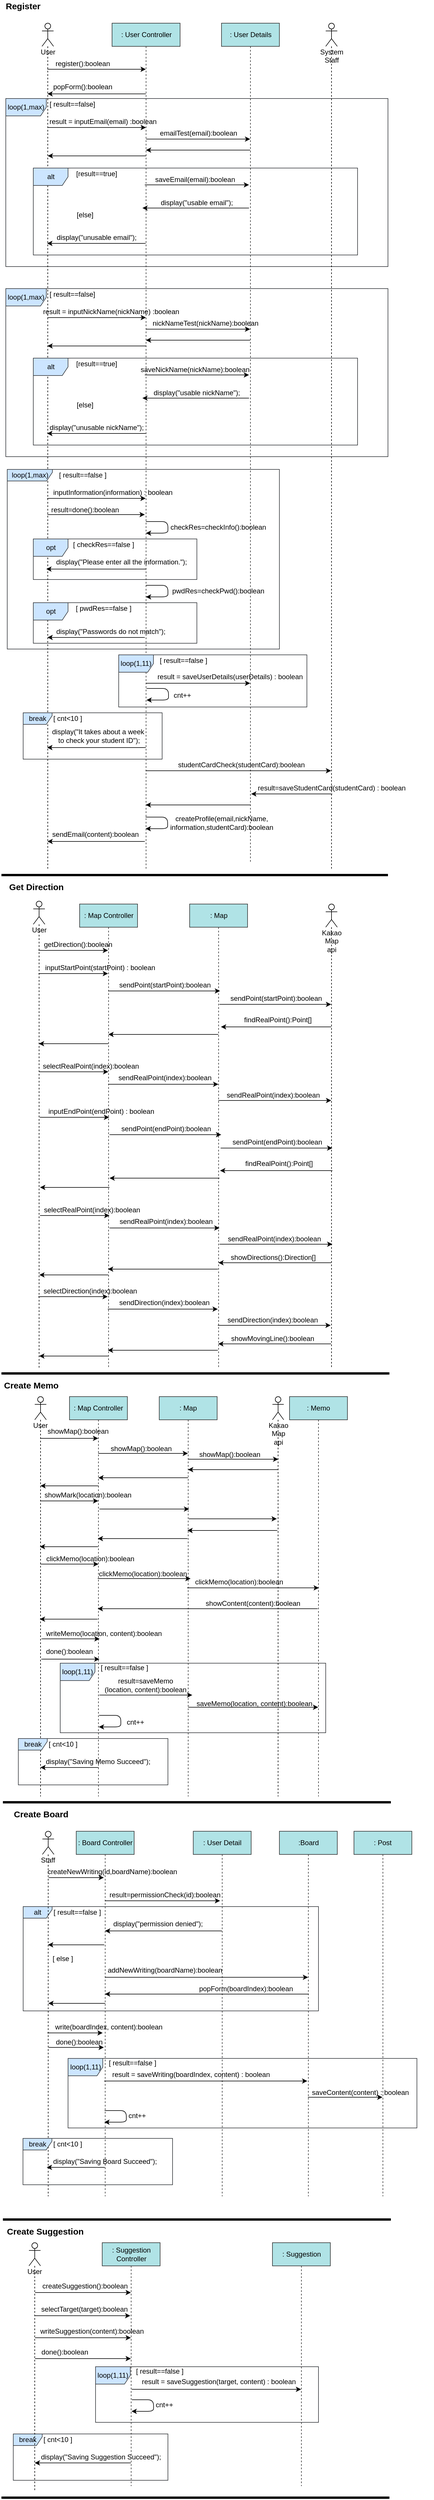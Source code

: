 <mxfile version="14.6.9" type="github">
  <diagram id="dvubAqMYufWWw5VFHjV8" name="Page-1">
    <mxGraphModel dx="943" dy="504" grid="1" gridSize="10" guides="1" tooltips="1" connect="1" arrows="1" fold="1" page="1" pageScale="1" pageWidth="827" pageHeight="1169" math="0" shadow="0">
      <root>
        <mxCell id="0" />
        <mxCell id="1" parent="0" />
        <mxCell id="kyqJznOaowZLnYkwnpIx-283" value="break" style="shape=umlFrame;whiteSpace=wrap;html=1;strokeColor=#36393d;fillColor=#cce5ff;width=50;height=20;" vertex="1" parent="1">
          <mxGeometry x="22.92" y="4210" width="267.08" height="80" as="geometry" />
        </mxCell>
        <mxCell id="kyqJznOaowZLnYkwnpIx-273" value="loop(1,11)" style="shape=umlFrame;whiteSpace=wrap;html=1;strokeColor=#36393d;fillColor=#cce5ff;" vertex="1" parent="1">
          <mxGeometry x="165" y="4094" width="385" height="96" as="geometry" />
        </mxCell>
        <mxCell id="kyqJznOaowZLnYkwnpIx-254" value="loop(1,11)" style="shape=umlFrame;whiteSpace=wrap;html=1;strokeColor=#36393d;fillColor=#cce5ff;" vertex="1" parent="1">
          <mxGeometry x="117.5" y="3562" width="602.5" height="120" as="geometry" />
        </mxCell>
        <mxCell id="kyqJznOaowZLnYkwnpIx-229" value="alt" style="shape=umlFrame;whiteSpace=wrap;html=1;strokeColor=#36393d;fillColor=#cce5ff;width=50;height=20;" vertex="1" parent="1">
          <mxGeometry x="40" y="3300" width="510" height="180" as="geometry" />
        </mxCell>
        <mxCell id="kyqJznOaowZLnYkwnpIx-215" value="loop(1,11)" style="shape=umlFrame;whiteSpace=wrap;html=1;strokeColor=#36393d;fillColor=#cce5ff;" vertex="1" parent="1">
          <mxGeometry x="104" y="2880" width="458.5" height="120" as="geometry" />
        </mxCell>
        <mxCell id="kyqJznOaowZLnYkwnpIx-47" value="loop(1,max)" style="shape=umlFrame;whiteSpace=wrap;html=1;width=70;height=30;fillColor=#cce5ff;strokeColor=#36393d;" vertex="1" parent="1">
          <mxGeometry x="10" y="508" width="660" height="290" as="geometry" />
        </mxCell>
        <mxCell id="kyqJznOaowZLnYkwnpIx-26" value="loop(1,max)" style="shape=umlFrame;whiteSpace=wrap;html=1;width=70;height=30;fillColor=#cce5ff;strokeColor=#36393d;" vertex="1" parent="1">
          <mxGeometry x="10" y="180" width="660" height="290" as="geometry" />
        </mxCell>
        <mxCell id="UCZMOvO9I7WX_uTfksIz-1" value=": User Controller" style="shape=umlLifeline;perimeter=lifelinePerimeter;whiteSpace=wrap;html=1;container=1;collapsible=0;recursiveResize=0;outlineConnect=0;fillColor=#b0e3e6;strokeColor=#333333;" parent="1" vertex="1">
          <mxGeometry x="193.5" y="50" width="117.5" height="1460" as="geometry" />
        </mxCell>
        <mxCell id="UCZMOvO9I7WX_uTfksIz-2" value="User" style="shape=umlLifeline;participant=umlActor;perimeter=lifelinePerimeter;whiteSpace=wrap;html=1;container=1;collapsible=0;recursiveResize=0;verticalAlign=top;spacingTop=36;outlineConnect=0;" parent="1" vertex="1">
          <mxGeometry x="72.5" y="50" width="20" height="1460" as="geometry" />
        </mxCell>
        <mxCell id="C0eVFo4T5egDbvLVe-NJ-1" value="" style="endArrow=classic;html=1;" parent="1" edge="1" target="UCZMOvO9I7WX_uTfksIz-1">
          <mxGeometry width="50" height="50" relative="1" as="geometry">
            <mxPoint x="82" y="129.5" as="sourcePoint" />
            <mxPoint x="212" y="129.5" as="targetPoint" />
          </mxGeometry>
        </mxCell>
        <mxCell id="ced3yoo2r2mryT5xVWER-3" value="" style="endArrow=none;html=1;strokeWidth=4;startArrow=none;" parent="1" edge="1">
          <mxGeometry width="50" height="50" relative="1" as="geometry">
            <mxPoint x="300" y="1520" as="sourcePoint" />
            <mxPoint x="670" y="1520" as="targetPoint" />
          </mxGeometry>
        </mxCell>
        <mxCell id="ced3yoo2r2mryT5xVWER-4" value="&lt;b&gt;&lt;font style=&quot;font-size: 15px&quot;&gt;Register&lt;/font&gt;&lt;/b&gt;" style="text;html=1;strokeColor=none;fillColor=none;align=center;verticalAlign=middle;whiteSpace=wrap;rounded=0;" parent="1" vertex="1">
          <mxGeometry x="20" y="10" width="40" height="20" as="geometry" />
        </mxCell>
        <mxCell id="ced3yoo2r2mryT5xVWER-5" value="" style="endArrow=none;html=1;strokeWidth=4;" parent="1" edge="1">
          <mxGeometry width="50" height="50" relative="1" as="geometry">
            <mxPoint x="2.5" y="2380" as="sourcePoint" />
            <mxPoint x="672.5" y="2380" as="targetPoint" />
          </mxGeometry>
        </mxCell>
        <mxCell id="ced3yoo2r2mryT5xVWER-6" value="&lt;b&gt;&lt;font style=&quot;font-size: 15px&quot;&gt;Get Direction&lt;/font&gt;&lt;/b&gt;" style="text;html=1;strokeColor=none;fillColor=none;align=center;verticalAlign=middle;whiteSpace=wrap;rounded=0;" parent="1" vertex="1">
          <mxGeometry x="7.5" y="1530" width="110" height="20" as="geometry" />
        </mxCell>
        <mxCell id="ced3yoo2r2mryT5xVWER-7" value="" style="endArrow=none;html=1;strokeWidth=4;" parent="1" edge="1">
          <mxGeometry width="50" height="50" relative="1" as="geometry">
            <mxPoint x="5" y="3120" as="sourcePoint" />
            <mxPoint x="675" y="3120" as="targetPoint" />
          </mxGeometry>
        </mxCell>
        <mxCell id="ced3yoo2r2mryT5xVWER-8" value="&lt;b&gt;&lt;font style=&quot;font-size: 15px&quot;&gt;Create Memo&lt;/font&gt;&lt;/b&gt;" style="text;html=1;strokeColor=none;fillColor=none;align=left;verticalAlign=middle;whiteSpace=wrap;rounded=0;" parent="1" vertex="1">
          <mxGeometry x="5" y="2390" width="110" height="20" as="geometry" />
        </mxCell>
        <mxCell id="ced3yoo2r2mryT5xVWER-9" value="" style="endArrow=none;html=1;strokeWidth=4;" parent="1" edge="1">
          <mxGeometry width="50" height="50" relative="1" as="geometry">
            <mxPoint x="5" y="3840" as="sourcePoint" />
            <mxPoint x="675" y="3840" as="targetPoint" />
          </mxGeometry>
        </mxCell>
        <mxCell id="ced3yoo2r2mryT5xVWER-10" style="edgeStyle=orthogonalEdgeStyle;rounded=0;orthogonalLoop=1;jettySize=auto;html=1;exitX=0.5;exitY=1;exitDx=0;exitDy=0;strokeWidth=4;" parent="1" source="ced3yoo2r2mryT5xVWER-8" target="ced3yoo2r2mryT5xVWER-8" edge="1">
          <mxGeometry relative="1" as="geometry" />
        </mxCell>
        <mxCell id="ced3yoo2r2mryT5xVWER-11" value="&lt;span style=&quot;font-size: 15px&quot;&gt;&lt;b&gt;Create Board&lt;/b&gt;&lt;/span&gt;" style="text;html=1;strokeColor=none;fillColor=none;align=left;verticalAlign=middle;whiteSpace=wrap;rounded=0;" parent="1" vertex="1">
          <mxGeometry x="21.67" y="3130" width="110" height="20" as="geometry" />
        </mxCell>
        <mxCell id="ced3yoo2r2mryT5xVWER-12" value="&lt;span style=&quot;font-size: 15px&quot;&gt;&lt;b&gt;Create Suggestion&lt;/b&gt;&lt;/span&gt;" style="text;html=1;strokeColor=none;fillColor=none;align=left;verticalAlign=middle;whiteSpace=wrap;rounded=0;" parent="1" vertex="1">
          <mxGeometry x="10" y="3850" width="135" height="20" as="geometry" />
        </mxCell>
        <mxCell id="ced3yoo2r2mryT5xVWER-13" value="" style="endArrow=none;html=1;strokeWidth=4;" parent="1" edge="1">
          <mxGeometry width="50" height="50" relative="1" as="geometry">
            <mxPoint x="2.5" y="4320" as="sourcePoint" />
            <mxPoint x="672.5" y="4320" as="targetPoint" />
          </mxGeometry>
        </mxCell>
        <mxCell id="R5h7LsnZrycsHY_8FVYa-3" value=": User Details" style="shape=umlLifeline;perimeter=lifelinePerimeter;whiteSpace=wrap;html=1;container=1;collapsible=0;recursiveResize=0;outlineConnect=0;fillColor=#b0e3e6;strokeColor=#333333;" parent="1" vertex="1">
          <mxGeometry x="382.5" y="50" width="100" height="1450" as="geometry" />
        </mxCell>
        <mxCell id="R5h7LsnZrycsHY_8FVYa-4" value="User" style="shape=umlLifeline;participant=umlActor;perimeter=lifelinePerimeter;whiteSpace=wrap;html=1;container=1;collapsible=0;recursiveResize=0;verticalAlign=top;spacingTop=36;outlineConnect=0;" parent="1" vertex="1">
          <mxGeometry x="57.5" y="1565" width="20" height="805" as="geometry" />
        </mxCell>
        <mxCell id="R5h7LsnZrycsHY_8FVYa-5" value="User" style="shape=umlLifeline;participant=umlActor;perimeter=lifelinePerimeter;whiteSpace=wrap;html=1;container=1;collapsible=0;recursiveResize=0;verticalAlign=top;spacingTop=36;outlineConnect=0;" parent="1" vertex="1">
          <mxGeometry x="60" y="2420" width="20" height="690" as="geometry" />
        </mxCell>
        <mxCell id="R5h7LsnZrycsHY_8FVYa-6" value="Staff" style="shape=umlLifeline;participant=umlActor;perimeter=lifelinePerimeter;whiteSpace=wrap;html=1;container=1;collapsible=0;recursiveResize=0;verticalAlign=top;spacingTop=36;outlineConnect=0;" parent="1" vertex="1">
          <mxGeometry x="73.25" y="3170" width="20" height="630" as="geometry" />
        </mxCell>
        <mxCell id="R5h7LsnZrycsHY_8FVYa-7" value="User" style="shape=umlLifeline;participant=umlActor;perimeter=lifelinePerimeter;whiteSpace=wrap;html=1;container=1;collapsible=0;recursiveResize=0;verticalAlign=top;spacingTop=36;outlineConnect=0;" parent="1" vertex="1">
          <mxGeometry x="50" y="3880" width="20" height="430" as="geometry" />
        </mxCell>
        <mxCell id="R5h7LsnZrycsHY_8FVYa-9" value=": Map Controller" style="shape=umlLifeline;perimeter=lifelinePerimeter;whiteSpace=wrap;html=1;container=1;collapsible=0;recursiveResize=0;outlineConnect=0;fillColor=#b0e3e6;strokeColor=#333333;" parent="1" vertex="1">
          <mxGeometry x="137.5" y="1570" width="100" height="800" as="geometry" />
        </mxCell>
        <mxCell id="R5h7LsnZrycsHY_8FVYa-10" value=": Map" style="shape=umlLifeline;perimeter=lifelinePerimeter;whiteSpace=wrap;html=1;container=1;collapsible=0;recursiveResize=0;outlineConnect=0;fillColor=#b0e3e6;strokeColor=#333333;" parent="1" vertex="1">
          <mxGeometry x="327.5" y="1570" width="100" height="800" as="geometry" />
        </mxCell>
        <mxCell id="R5h7LsnZrycsHY_8FVYa-14" value=": Map Controller" style="shape=umlLifeline;perimeter=lifelinePerimeter;whiteSpace=wrap;html=1;container=1;collapsible=0;recursiveResize=0;outlineConnect=0;fillColor=#b0e3e6;strokeColor=#333333;" parent="1" vertex="1">
          <mxGeometry x="120" y="2420" width="100" height="690" as="geometry" />
        </mxCell>
        <mxCell id="R5h7LsnZrycsHY_8FVYa-15" value=": Map" style="shape=umlLifeline;perimeter=lifelinePerimeter;whiteSpace=wrap;html=1;container=1;collapsible=0;recursiveResize=0;outlineConnect=0;fillColor=#b0e3e6;strokeColor=#333333;" parent="1" vertex="1">
          <mxGeometry x="275" y="2420" width="100" height="690" as="geometry" />
        </mxCell>
        <mxCell id="R5h7LsnZrycsHY_8FVYa-16" value=": Memo" style="shape=umlLifeline;perimeter=lifelinePerimeter;whiteSpace=wrap;html=1;container=1;collapsible=0;recursiveResize=0;outlineConnect=0;fillColor=#b0e3e6;strokeColor=#333333;" parent="1" vertex="1">
          <mxGeometry x="500" y="2420" width="100" height="690" as="geometry" />
        </mxCell>
        <mxCell id="R5h7LsnZrycsHY_8FVYa-18" value="Kakao Map api" style="shape=umlLifeline;participant=umlActor;perimeter=lifelinePerimeter;whiteSpace=wrap;html=1;container=1;collapsible=0;recursiveResize=0;verticalAlign=top;spacingTop=36;outlineConnect=0;" parent="1" vertex="1">
          <mxGeometry x="562.5" y="1570" width="20" height="800" as="geometry" />
        </mxCell>
        <mxCell id="R5h7LsnZrycsHY_8FVYa-22" value=": Board Controller" style="shape=umlLifeline;perimeter=lifelinePerimeter;whiteSpace=wrap;html=1;container=1;collapsible=0;recursiveResize=0;outlineConnect=0;fillColor=#b0e3e6;strokeColor=#333333;" parent="1" vertex="1">
          <mxGeometry x="131.67" y="3170" width="100" height="630" as="geometry" />
        </mxCell>
        <mxCell id="R5h7LsnZrycsHY_8FVYa-23" value=": User Detail" style="shape=umlLifeline;perimeter=lifelinePerimeter;whiteSpace=wrap;html=1;container=1;collapsible=0;recursiveResize=0;outlineConnect=0;fillColor=#b0e3e6;strokeColor=#333333;" parent="1" vertex="1">
          <mxGeometry x="333.75" y="3170" width="100" height="630" as="geometry" />
        </mxCell>
        <mxCell id="R5h7LsnZrycsHY_8FVYa-27" value=": Suggestion Controller" style="shape=umlLifeline;perimeter=lifelinePerimeter;whiteSpace=wrap;html=1;container=1;collapsible=0;recursiveResize=0;outlineConnect=0;fillColor=#b0e3e6;strokeColor=#333333;" parent="1" vertex="1">
          <mxGeometry x="176.5" y="3880" width="100" height="420" as="geometry" />
        </mxCell>
        <mxCell id="R5h7LsnZrycsHY_8FVYa-28" value=": Suggestion" style="shape=umlLifeline;perimeter=lifelinePerimeter;whiteSpace=wrap;html=1;container=1;collapsible=0;recursiveResize=0;outlineConnect=0;fillColor=#b0e3e6;strokeColor=#333333;" parent="1" vertex="1">
          <mxGeometry x="470.5" y="3880" width="100" height="420" as="geometry" />
        </mxCell>
        <mxCell id="R5h7LsnZrycsHY_8FVYa-34" value="System Staff" style="shape=umlLifeline;participant=umlActor;perimeter=lifelinePerimeter;whiteSpace=wrap;html=1;container=1;collapsible=0;recursiveResize=0;verticalAlign=top;spacingTop=36;outlineConnect=0;" parent="1" vertex="1">
          <mxGeometry x="562.5" y="50" width="20" height="1460" as="geometry" />
        </mxCell>
        <mxCell id="R5h7LsnZrycsHY_8FVYa-35" value=":Board" style="shape=umlLifeline;perimeter=lifelinePerimeter;whiteSpace=wrap;html=1;container=1;collapsible=0;recursiveResize=0;outlineConnect=0;fillColor=#b0e3e6;strokeColor=#333333;" parent="1" vertex="1">
          <mxGeometry x="482.5" y="3170" width="100" height="630" as="geometry" />
        </mxCell>
        <mxCell id="R5h7LsnZrycsHY_8FVYa-36" value="Kakao Map api" style="shape=umlLifeline;participant=umlActor;perimeter=lifelinePerimeter;whiteSpace=wrap;html=1;container=1;collapsible=0;recursiveResize=0;verticalAlign=top;spacingTop=36;outlineConnect=0;" parent="1" vertex="1">
          <mxGeometry x="470.5" y="2420" width="19.5" height="690" as="geometry" />
        </mxCell>
        <mxCell id="R5h7LsnZrycsHY_8FVYa-37" value="" style="endArrow=classic;html=1;" parent="1" edge="1">
          <mxGeometry width="50" height="50" relative="1" as="geometry">
            <mxPoint x="66.5" y="1650" as="sourcePoint" />
            <mxPoint x="186.5" y="1650" as="targetPoint" />
          </mxGeometry>
        </mxCell>
        <mxCell id="R5h7LsnZrycsHY_8FVYa-38" value="" style="endArrow=classic;html=1;" parent="1" edge="1">
          <mxGeometry width="50" height="50" relative="1" as="geometry">
            <mxPoint x="69.5" y="2492" as="sourcePoint" />
            <mxPoint x="169.5" y="2492" as="targetPoint" />
          </mxGeometry>
        </mxCell>
        <mxCell id="R5h7LsnZrycsHY_8FVYa-39" value="" style="endArrow=classic;html=1;" parent="1" edge="1">
          <mxGeometry width="50" height="50" relative="1" as="geometry">
            <mxPoint x="83.917" y="3250.0" as="sourcePoint" />
            <mxPoint x="179.25" y="3250" as="targetPoint" />
          </mxGeometry>
        </mxCell>
        <mxCell id="R5h7LsnZrycsHY_8FVYa-40" value="" style="endArrow=classic;html=1;" parent="1" edge="1">
          <mxGeometry width="50" height="50" relative="1" as="geometry">
            <mxPoint x="60.5" y="3966" as="sourcePoint" />
            <mxPoint x="226" y="3966" as="targetPoint" />
          </mxGeometry>
        </mxCell>
        <mxCell id="kyqJznOaowZLnYkwnpIx-2" value="register():boolean" style="text;html=1;strokeColor=none;fillColor=none;align=center;verticalAlign=middle;whiteSpace=wrap;rounded=0;" vertex="1" parent="1">
          <mxGeometry x="122.5" y="110" width="40" height="20" as="geometry" />
        </mxCell>
        <mxCell id="kyqJznOaowZLnYkwnpIx-3" value="" style="endArrow=classic;html=1;" edge="1" parent="1" source="UCZMOvO9I7WX_uTfksIz-1">
          <mxGeometry width="50" height="50" relative="1" as="geometry">
            <mxPoint x="212" y="172" as="sourcePoint" />
            <mxPoint x="82" y="172" as="targetPoint" />
          </mxGeometry>
        </mxCell>
        <mxCell id="kyqJznOaowZLnYkwnpIx-4" value="popForm():boolean" style="text;html=1;strokeColor=none;fillColor=none;align=center;verticalAlign=middle;whiteSpace=wrap;rounded=0;" vertex="1" parent="1">
          <mxGeometry x="122.5" y="150" width="40" height="20" as="geometry" />
        </mxCell>
        <mxCell id="kyqJznOaowZLnYkwnpIx-5" value="result = inputEmail(email) :boolean" style="text;html=1;strokeColor=none;fillColor=none;align=center;verticalAlign=middle;whiteSpace=wrap;rounded=0;" vertex="1" parent="1">
          <mxGeometry x="72.5" y="210" width="210" height="20" as="geometry" />
        </mxCell>
        <mxCell id="kyqJznOaowZLnYkwnpIx-8" value="" style="endArrow=classic;html=1;" edge="1" parent="1">
          <mxGeometry width="50" height="50" relative="1" as="geometry">
            <mxPoint x="82" y="230" as="sourcePoint" />
            <mxPoint x="252" y="230" as="targetPoint" />
          </mxGeometry>
        </mxCell>
        <mxCell id="kyqJznOaowZLnYkwnpIx-11" value="alt" style="shape=umlFrame;whiteSpace=wrap;html=1;fillColor=#cce5ff;strokeColor=#36393d;" vertex="1" parent="1">
          <mxGeometry x="57.5" y="300" width="560" height="150" as="geometry" />
        </mxCell>
        <mxCell id="kyqJznOaowZLnYkwnpIx-13" value="[result==true]" style="text;html=1;strokeColor=none;fillColor=none;align=center;verticalAlign=middle;whiteSpace=wrap;rounded=0;" vertex="1" parent="1">
          <mxGeometry x="146.5" y="300" width="40" height="20" as="geometry" />
        </mxCell>
        <mxCell id="kyqJznOaowZLnYkwnpIx-15" value="" style="endArrow=classic;html=1;" edge="1" parent="1">
          <mxGeometry width="50" height="50" relative="1" as="geometry">
            <mxPoint x="250" y="329" as="sourcePoint" />
            <mxPoint x="430" y="329" as="targetPoint" />
          </mxGeometry>
        </mxCell>
        <mxCell id="kyqJznOaowZLnYkwnpIx-17" value="" style="endArrow=classic;html=1;" edge="1" parent="1">
          <mxGeometry width="50" height="50" relative="1" as="geometry">
            <mxPoint x="430" y="369" as="sourcePoint" />
            <mxPoint x="246" y="369" as="targetPoint" />
          </mxGeometry>
        </mxCell>
        <mxCell id="kyqJznOaowZLnYkwnpIx-19" value="saveEmail(email):boolean" style="text;html=1;strokeColor=none;fillColor=none;align=center;verticalAlign=middle;whiteSpace=wrap;rounded=0;" vertex="1" parent="1">
          <mxGeometry x="316.5" y="310" width="40" height="20" as="geometry" />
        </mxCell>
        <mxCell id="kyqJznOaowZLnYkwnpIx-21" value="display(&quot;usable email&quot;);" style="text;html=1;strokeColor=none;fillColor=none;align=center;verticalAlign=middle;whiteSpace=wrap;rounded=0;" vertex="1" parent="1">
          <mxGeometry x="255" y="350" width="170" height="20" as="geometry" />
        </mxCell>
        <mxCell id="kyqJznOaowZLnYkwnpIx-22" value="[else]" style="text;html=1;strokeColor=none;fillColor=none;align=center;verticalAlign=middle;whiteSpace=wrap;rounded=0;" vertex="1" parent="1">
          <mxGeometry x="126.5" y="371" width="40" height="20" as="geometry" />
        </mxCell>
        <mxCell id="kyqJznOaowZLnYkwnpIx-23" value="display(&quot;unusable email&quot;);" style="text;html=1;strokeColor=none;fillColor=none;align=center;verticalAlign=middle;whiteSpace=wrap;rounded=0;" vertex="1" parent="1">
          <mxGeometry x="81.5" y="410" width="170" height="20" as="geometry" />
        </mxCell>
        <mxCell id="kyqJznOaowZLnYkwnpIx-24" value="" style="endArrow=classic;html=1;entryX=0;entryY=1;entryDx=0;entryDy=0;exitX=1;exitY=1;exitDx=0;exitDy=0;" edge="1" parent="1" source="kyqJznOaowZLnYkwnpIx-23" target="kyqJznOaowZLnYkwnpIx-23">
          <mxGeometry width="50" height="50" relative="1" as="geometry">
            <mxPoint x="396.5" y="410" as="sourcePoint" />
            <mxPoint x="446.5" y="360" as="targetPoint" />
          </mxGeometry>
        </mxCell>
        <mxCell id="kyqJznOaowZLnYkwnpIx-27" value="[ result==false]" style="text;html=1;strokeColor=none;fillColor=none;align=center;verticalAlign=middle;whiteSpace=wrap;rounded=0;" vertex="1" parent="1">
          <mxGeometry x="65" y="180" width="120" height="20" as="geometry" />
        </mxCell>
        <mxCell id="kyqJznOaowZLnYkwnpIx-28" value="" style="endArrow=none;html=1;strokeWidth=4;" edge="1" parent="1">
          <mxGeometry width="50" height="50" relative="1" as="geometry">
            <mxPoint x="2.5" y="1520" as="sourcePoint" />
            <mxPoint x="302.5" y="1520" as="targetPoint" />
          </mxGeometry>
        </mxCell>
        <mxCell id="kyqJznOaowZLnYkwnpIx-29" value="" style="endArrow=classic;html=1;" edge="1" parent="1" target="R5h7LsnZrycsHY_8FVYa-3">
          <mxGeometry width="50" height="50" relative="1" as="geometry">
            <mxPoint x="252.5" y="250" as="sourcePoint" />
            <mxPoint x="422.5" y="250" as="targetPoint" />
          </mxGeometry>
        </mxCell>
        <mxCell id="kyqJznOaowZLnYkwnpIx-30" value="emailTest(email):boolean" style="text;html=1;strokeColor=none;fillColor=none;align=center;verticalAlign=middle;whiteSpace=wrap;rounded=0;" vertex="1" parent="1">
          <mxGeometry x="322.5" y="230" width="40" height="20" as="geometry" />
        </mxCell>
        <mxCell id="kyqJznOaowZLnYkwnpIx-32" value="" style="endArrow=classic;html=1;" edge="1" parent="1">
          <mxGeometry width="50" height="50" relative="1" as="geometry">
            <mxPoint x="432" y="269" as="sourcePoint" />
            <mxPoint x="252" y="269" as="targetPoint" />
          </mxGeometry>
        </mxCell>
        <mxCell id="kyqJznOaowZLnYkwnpIx-33" value="" style="endArrow=classic;html=1;" edge="1" parent="1" target="UCZMOvO9I7WX_uTfksIz-2">
          <mxGeometry width="50" height="50" relative="1" as="geometry">
            <mxPoint x="252.5" y="279" as="sourcePoint" />
            <mxPoint x="262" y="279" as="targetPoint" />
          </mxGeometry>
        </mxCell>
        <mxCell id="kyqJznOaowZLnYkwnpIx-35" value="result = inputNickName(nickName) :boolean" style="text;html=1;strokeColor=none;fillColor=none;align=center;verticalAlign=middle;whiteSpace=wrap;rounded=0;" vertex="1" parent="1">
          <mxGeometry x="72.5" y="538" width="237.5" height="20" as="geometry" />
        </mxCell>
        <mxCell id="kyqJznOaowZLnYkwnpIx-36" value="" style="endArrow=classic;html=1;" edge="1" parent="1">
          <mxGeometry width="50" height="50" relative="1" as="geometry">
            <mxPoint x="82" y="558" as="sourcePoint" />
            <mxPoint x="252" y="558" as="targetPoint" />
          </mxGeometry>
        </mxCell>
        <mxCell id="kyqJznOaowZLnYkwnpIx-37" value="alt" style="shape=umlFrame;whiteSpace=wrap;html=1;fillColor=#cce5ff;strokeColor=#36393d;" vertex="1" parent="1">
          <mxGeometry x="57.5" y="628" width="560" height="150" as="geometry" />
        </mxCell>
        <mxCell id="kyqJznOaowZLnYkwnpIx-38" value="[result==true]" style="text;html=1;strokeColor=none;fillColor=none;align=center;verticalAlign=middle;whiteSpace=wrap;rounded=0;" vertex="1" parent="1">
          <mxGeometry x="146.5" y="628" width="40" height="20" as="geometry" />
        </mxCell>
        <mxCell id="kyqJznOaowZLnYkwnpIx-39" value="" style="endArrow=classic;html=1;" edge="1" parent="1">
          <mxGeometry width="50" height="50" relative="1" as="geometry">
            <mxPoint x="250" y="657" as="sourcePoint" />
            <mxPoint x="430" y="657" as="targetPoint" />
          </mxGeometry>
        </mxCell>
        <mxCell id="kyqJznOaowZLnYkwnpIx-40" value="" style="endArrow=classic;html=1;" edge="1" parent="1">
          <mxGeometry width="50" height="50" relative="1" as="geometry">
            <mxPoint x="430" y="697" as="sourcePoint" />
            <mxPoint x="246" y="697" as="targetPoint" />
          </mxGeometry>
        </mxCell>
        <mxCell id="kyqJznOaowZLnYkwnpIx-41" value="saveNickName(nickName):boolean" style="text;html=1;strokeColor=none;fillColor=none;align=center;verticalAlign=middle;whiteSpace=wrap;rounded=0;" vertex="1" parent="1">
          <mxGeometry x="316.5" y="638" width="40" height="20" as="geometry" />
        </mxCell>
        <mxCell id="kyqJznOaowZLnYkwnpIx-42" value="display(&quot;usable nickName&quot;);" style="text;html=1;strokeColor=none;fillColor=none;align=center;verticalAlign=middle;whiteSpace=wrap;rounded=0;" vertex="1" parent="1">
          <mxGeometry x="255" y="678" width="170" height="20" as="geometry" />
        </mxCell>
        <mxCell id="kyqJznOaowZLnYkwnpIx-43" value="[else]" style="text;html=1;strokeColor=none;fillColor=none;align=center;verticalAlign=middle;whiteSpace=wrap;rounded=0;" vertex="1" parent="1">
          <mxGeometry x="126.5" y="699" width="40" height="20" as="geometry" />
        </mxCell>
        <mxCell id="kyqJznOaowZLnYkwnpIx-44" value="display(&quot;unusable nickName&quot;);" style="text;html=1;strokeColor=none;fillColor=none;align=center;verticalAlign=middle;whiteSpace=wrap;rounded=0;" vertex="1" parent="1">
          <mxGeometry x="81.5" y="738" width="170" height="20" as="geometry" />
        </mxCell>
        <mxCell id="kyqJznOaowZLnYkwnpIx-45" value="" style="endArrow=classic;html=1;entryX=0;entryY=1;entryDx=0;entryDy=0;exitX=1;exitY=1;exitDx=0;exitDy=0;" edge="1" parent="1" source="kyqJznOaowZLnYkwnpIx-44" target="kyqJznOaowZLnYkwnpIx-44">
          <mxGeometry width="50" height="50" relative="1" as="geometry">
            <mxPoint x="396.5" y="738" as="sourcePoint" />
            <mxPoint x="446.5" y="688" as="targetPoint" />
          </mxGeometry>
        </mxCell>
        <mxCell id="kyqJznOaowZLnYkwnpIx-46" value="[ result==false]" style="text;html=1;strokeColor=none;fillColor=none;align=center;verticalAlign=middle;whiteSpace=wrap;rounded=0;" vertex="1" parent="1">
          <mxGeometry x="65" y="508" width="120" height="20" as="geometry" />
        </mxCell>
        <mxCell id="kyqJznOaowZLnYkwnpIx-48" value="" style="endArrow=classic;html=1;" edge="1" parent="1">
          <mxGeometry width="50" height="50" relative="1" as="geometry">
            <mxPoint x="252.5" y="578" as="sourcePoint" />
            <mxPoint x="432" y="578" as="targetPoint" />
          </mxGeometry>
        </mxCell>
        <mxCell id="kyqJznOaowZLnYkwnpIx-49" value="nickNameTest(nickName):boolean" style="text;html=1;strokeColor=none;fillColor=none;align=center;verticalAlign=middle;whiteSpace=wrap;rounded=0;" vertex="1" parent="1">
          <mxGeometry x="335" y="558" width="40" height="20" as="geometry" />
        </mxCell>
        <mxCell id="kyqJznOaowZLnYkwnpIx-50" value="" style="endArrow=classic;html=1;" edge="1" parent="1">
          <mxGeometry width="50" height="50" relative="1" as="geometry">
            <mxPoint x="432" y="597" as="sourcePoint" />
            <mxPoint x="252" y="597" as="targetPoint" />
          </mxGeometry>
        </mxCell>
        <mxCell id="kyqJznOaowZLnYkwnpIx-51" value="" style="endArrow=classic;html=1;" edge="1" parent="1">
          <mxGeometry width="50" height="50" relative="1" as="geometry">
            <mxPoint x="252.5" y="607" as="sourcePoint" />
            <mxPoint x="82" y="607" as="targetPoint" />
          </mxGeometry>
        </mxCell>
        <mxCell id="kyqJznOaowZLnYkwnpIx-53" value="" style="endArrow=classic;html=1;" edge="1" parent="1">
          <mxGeometry width="50" height="50" relative="1" as="geometry">
            <mxPoint x="81.5" y="870" as="sourcePoint" />
            <mxPoint x="251.5" y="870" as="targetPoint" />
          </mxGeometry>
        </mxCell>
        <mxCell id="kyqJznOaowZLnYkwnpIx-54" value="inputInformation(information) : boolean" style="text;html=1;strokeColor=none;fillColor=none;align=center;verticalAlign=middle;whiteSpace=wrap;rounded=0;" vertex="1" parent="1">
          <mxGeometry x="73.25" y="850" width="243.5" height="20" as="geometry" />
        </mxCell>
        <mxCell id="kyqJznOaowZLnYkwnpIx-55" value="" style="endArrow=none;html=1;endFill=0;startArrow=classic;startFill=1;" edge="1" parent="1">
          <mxGeometry width="50" height="50" relative="1" as="geometry">
            <mxPoint x="250" y="898" as="sourcePoint" />
            <mxPoint x="82" y="898" as="targetPoint" />
          </mxGeometry>
        </mxCell>
        <mxCell id="kyqJznOaowZLnYkwnpIx-56" value="result=done():boolean" style="text;html=1;strokeColor=none;fillColor=none;align=center;verticalAlign=middle;whiteSpace=wrap;rounded=0;" vertex="1" parent="1">
          <mxGeometry x="126.5" y="880" width="40" height="20" as="geometry" />
        </mxCell>
        <mxCell id="kyqJznOaowZLnYkwnpIx-57" value="" style="endArrow=classic;html=1;" edge="1" parent="1">
          <mxGeometry width="50" height="50" relative="1" as="geometry">
            <mxPoint x="252" y="992" as="sourcePoint" />
            <mxPoint x="80" y="992" as="targetPoint" />
            <Array as="points">
              <mxPoint x="100" y="992" />
            </Array>
          </mxGeometry>
        </mxCell>
        <mxCell id="kyqJznOaowZLnYkwnpIx-59" value="display(&quot;Please enter all the information.&quot;);" style="text;html=1;strokeColor=none;fillColor=none;align=center;verticalAlign=middle;whiteSpace=wrap;rounded=0;" vertex="1" parent="1">
          <mxGeometry x="80" y="970" width="260" height="20" as="geometry" />
        </mxCell>
        <mxCell id="kyqJznOaowZLnYkwnpIx-60" value="" style="endArrow=classic;html=1;" edge="1" parent="1">
          <mxGeometry width="50" height="50" relative="1" as="geometry">
            <mxPoint x="250" y="1110" as="sourcePoint" />
            <mxPoint x="82" y="1110" as="targetPoint" />
          </mxGeometry>
        </mxCell>
        <mxCell id="kyqJznOaowZLnYkwnpIx-61" value="display(&quot;Passwords do not match&quot;);" style="text;html=1;strokeColor=none;fillColor=none;align=center;verticalAlign=middle;whiteSpace=wrap;rounded=0;" vertex="1" parent="1">
          <mxGeometry x="72.5" y="1090" width="236.75" height="20" as="geometry" />
        </mxCell>
        <mxCell id="kyqJznOaowZLnYkwnpIx-62" value="opt" style="shape=umlFrame;whiteSpace=wrap;html=1;fillColor=#cce5ff;strokeColor=#36393d;" vertex="1" parent="1">
          <mxGeometry x="57.5" y="940" width="282.5" height="70" as="geometry" />
        </mxCell>
        <mxCell id="kyqJznOaowZLnYkwnpIx-64" value="" style="endArrow=classic;html=1;" edge="1" parent="1">
          <mxGeometry width="50" height="50" relative="1" as="geometry">
            <mxPoint x="252" y="910" as="sourcePoint" />
            <mxPoint x="252" y="930" as="targetPoint" />
            <Array as="points">
              <mxPoint x="290" y="910" />
              <mxPoint x="290" y="930" />
            </Array>
          </mxGeometry>
        </mxCell>
        <mxCell id="kyqJznOaowZLnYkwnpIx-66" value="checkRes=checkInfo():boolean" style="text;html=1;strokeColor=none;fillColor=none;align=center;verticalAlign=middle;whiteSpace=wrap;rounded=0;" vertex="1" parent="1">
          <mxGeometry x="356.5" y="910" width="40" height="20" as="geometry" />
        </mxCell>
        <mxCell id="kyqJznOaowZLnYkwnpIx-68" value="[ checkRes==false ]" style="text;html=1;strokeColor=none;fillColor=none;align=center;verticalAlign=middle;whiteSpace=wrap;rounded=0;" vertex="1" parent="1">
          <mxGeometry x="101.5" y="940" width="153.5" height="20" as="geometry" />
        </mxCell>
        <mxCell id="kyqJznOaowZLnYkwnpIx-69" value="" style="endArrow=classic;html=1;" edge="1" parent="1">
          <mxGeometry width="50" height="50" relative="1" as="geometry">
            <mxPoint x="252" y="1020" as="sourcePoint" />
            <mxPoint x="252" y="1040" as="targetPoint" />
            <Array as="points">
              <mxPoint x="290" y="1020" />
              <mxPoint x="290" y="1040" />
            </Array>
          </mxGeometry>
        </mxCell>
        <mxCell id="kyqJznOaowZLnYkwnpIx-70" value="pwdRes=checkPwd():boolean" style="text;html=1;strokeColor=none;fillColor=none;align=center;verticalAlign=middle;whiteSpace=wrap;rounded=0;" vertex="1" parent="1">
          <mxGeometry x="356.5" y="1020" width="40" height="20" as="geometry" />
        </mxCell>
        <mxCell id="kyqJznOaowZLnYkwnpIx-74" value="opt" style="shape=umlFrame;whiteSpace=wrap;html=1;fillColor=#cce5ff;strokeColor=#36393d;" vertex="1" parent="1">
          <mxGeometry x="57.5" y="1050" width="282.5" height="70" as="geometry" />
        </mxCell>
        <mxCell id="kyqJznOaowZLnYkwnpIx-75" value="[ pwdRes==false ]" style="text;html=1;strokeColor=none;fillColor=none;align=center;verticalAlign=middle;whiteSpace=wrap;rounded=0;" vertex="1" parent="1">
          <mxGeometry x="101.5" y="1050" width="153.5" height="20" as="geometry" />
        </mxCell>
        <mxCell id="kyqJznOaowZLnYkwnpIx-76" value="[ result==false ]" style="text;html=1;strokeColor=none;fillColor=none;align=center;verticalAlign=middle;whiteSpace=wrap;rounded=0;" vertex="1" parent="1">
          <mxGeometry x="65.75" y="820" width="153.5" height="20" as="geometry" />
        </mxCell>
        <mxCell id="kyqJznOaowZLnYkwnpIx-78" value="" style="endArrow=classic;html=1;" edge="1" parent="1">
          <mxGeometry width="50" height="50" relative="1" as="geometry">
            <mxPoint x="252" y="1189" as="sourcePoint" />
            <mxPoint x="432" y="1189" as="targetPoint" />
          </mxGeometry>
        </mxCell>
        <mxCell id="kyqJznOaowZLnYkwnpIx-80" value="result = saveUserDetails(userDetails) : boolean" style="text;html=1;strokeColor=none;fillColor=none;align=center;verticalAlign=middle;whiteSpace=wrap;rounded=0;" vertex="1" parent="1">
          <mxGeometry x="265" y="1168" width="265" height="20" as="geometry" />
        </mxCell>
        <mxCell id="kyqJznOaowZLnYkwnpIx-84" value="[ result==false ]" style="text;html=1;strokeColor=none;fillColor=none;align=center;verticalAlign=middle;whiteSpace=wrap;rounded=0;" vertex="1" parent="1">
          <mxGeometry x="240" y="1140" width="153.5" height="20" as="geometry" />
        </mxCell>
        <mxCell id="kyqJznOaowZLnYkwnpIx-86" value="" style="endArrow=classic;html=1;" edge="1" parent="1" source="UCZMOvO9I7WX_uTfksIz-1">
          <mxGeometry width="50" height="50" relative="1" as="geometry">
            <mxPoint x="251.5" y="1300" as="sourcePoint" />
            <mxPoint x="81.5" y="1300" as="targetPoint" />
          </mxGeometry>
        </mxCell>
        <mxCell id="kyqJznOaowZLnYkwnpIx-88" value="" style="endArrow=classic;html=1;" edge="1" parent="1">
          <mxGeometry width="50" height="50" relative="1" as="geometry">
            <mxPoint x="253" y="1198" as="sourcePoint" />
            <mxPoint x="253" y="1218" as="targetPoint" />
            <Array as="points">
              <mxPoint x="291" y="1198" />
              <mxPoint x="291" y="1218" />
            </Array>
          </mxGeometry>
        </mxCell>
        <mxCell id="kyqJznOaowZLnYkwnpIx-89" value="cnt++" style="text;html=1;strokeColor=none;fillColor=none;align=center;verticalAlign=middle;whiteSpace=wrap;rounded=0;" vertex="1" parent="1">
          <mxGeometry x="295" y="1200" width="40" height="20" as="geometry" />
        </mxCell>
        <mxCell id="kyqJznOaowZLnYkwnpIx-67" value="loop(1,max)" style="shape=umlFrame;whiteSpace=wrap;html=1;width=78;height=20;fillColor=#cce5ff;strokeColor=#36393d;" vertex="1" parent="1">
          <mxGeometry x="12.5" y="820" width="470" height="310" as="geometry" />
        </mxCell>
        <mxCell id="kyqJznOaowZLnYkwnpIx-91" value="[ cnt&amp;lt;10 ]" style="text;html=1;strokeColor=none;fillColor=none;align=center;verticalAlign=middle;whiteSpace=wrap;rounded=0;" vertex="1" parent="1">
          <mxGeometry x="40" y="1240" width="153.5" height="20" as="geometry" />
        </mxCell>
        <mxCell id="kyqJznOaowZLnYkwnpIx-93" value="display(&quot;It takes about a week&lt;br&gt;&amp;nbsp;to check your student ID&quot;);" style="text;html=1;strokeColor=none;fillColor=none;align=center;verticalAlign=middle;whiteSpace=wrap;rounded=0;" vertex="1" parent="1">
          <mxGeometry x="2.5" y="1270" width="332.5" height="20" as="geometry" />
        </mxCell>
        <mxCell id="kyqJznOaowZLnYkwnpIx-90" value="break" style="shape=umlFrame;whiteSpace=wrap;html=1;strokeColor=#36393d;fillColor=#cce5ff;width=50;height=20;" vertex="1" parent="1">
          <mxGeometry x="40" y="1240" width="240" height="80" as="geometry" />
        </mxCell>
        <mxCell id="kyqJznOaowZLnYkwnpIx-95" value="" style="endArrow=classic;html=1;" edge="1" parent="1">
          <mxGeometry width="50" height="50" relative="1" as="geometry">
            <mxPoint x="251.5" y="1340" as="sourcePoint" />
            <mxPoint x="571.75" y="1340" as="targetPoint" />
          </mxGeometry>
        </mxCell>
        <mxCell id="kyqJznOaowZLnYkwnpIx-96" value="studentCardCheck(studentCard):boolean" style="text;html=1;strokeColor=none;fillColor=none;align=center;verticalAlign=middle;whiteSpace=wrap;rounded=0;" vertex="1" parent="1">
          <mxGeometry x="396.5" y="1320" width="40" height="20" as="geometry" />
        </mxCell>
        <mxCell id="kyqJznOaowZLnYkwnpIx-98" value="" style="endArrow=classic;html=1;" edge="1" parent="1">
          <mxGeometry width="50" height="50" relative="1" as="geometry">
            <mxPoint x="573.75" y="1380" as="sourcePoint" />
            <mxPoint x="433.75" y="1380" as="targetPoint" />
          </mxGeometry>
        </mxCell>
        <mxCell id="kyqJznOaowZLnYkwnpIx-99" value="result=saveStudentCard(studentCard) : boolean" style="text;html=1;strokeColor=none;fillColor=none;align=center;verticalAlign=middle;whiteSpace=wrap;rounded=0;" vertex="1" parent="1">
          <mxGeometry x="433.75" y="1360" width="277.5" height="20" as="geometry" />
        </mxCell>
        <mxCell id="kyqJznOaowZLnYkwnpIx-102" value="" style="endArrow=classic;html=1;" edge="1" parent="1">
          <mxGeometry width="50" height="50" relative="1" as="geometry">
            <mxPoint x="432" y="1399" as="sourcePoint" />
            <mxPoint x="251.75" y="1399" as="targetPoint" />
          </mxGeometry>
        </mxCell>
        <mxCell id="kyqJznOaowZLnYkwnpIx-103" value="" style="endArrow=classic;html=1;" edge="1" parent="1">
          <mxGeometry width="50" height="50" relative="1" as="geometry">
            <mxPoint x="251.5" y="1420" as="sourcePoint" />
            <mxPoint x="251.5" y="1440" as="targetPoint" />
            <Array as="points">
              <mxPoint x="289.5" y="1420" />
              <mxPoint x="289.5" y="1440" />
            </Array>
          </mxGeometry>
        </mxCell>
        <mxCell id="kyqJznOaowZLnYkwnpIx-104" value="createProfile(email,nickName,&lt;br&gt;information,studentCard):boolean" style="text;html=1;strokeColor=none;fillColor=none;align=center;verticalAlign=middle;whiteSpace=wrap;rounded=0;" vertex="1" parent="1">
          <mxGeometry x="362.5" y="1420" width="40" height="20" as="geometry" />
        </mxCell>
        <mxCell id="kyqJznOaowZLnYkwnpIx-106" value="" style="endArrow=classic;html=1;" edge="1" parent="1">
          <mxGeometry width="50" height="50" relative="1" as="geometry">
            <mxPoint x="250" y="1462" as="sourcePoint" />
            <mxPoint x="82" y="1462" as="targetPoint" />
          </mxGeometry>
        </mxCell>
        <mxCell id="kyqJznOaowZLnYkwnpIx-108" value="sendEmail(content):boolean" style="text;html=1;strokeColor=none;fillColor=none;align=center;verticalAlign=middle;whiteSpace=wrap;rounded=0;" vertex="1" parent="1">
          <mxGeometry x="145" y="1440" width="40" height="20" as="geometry" />
        </mxCell>
        <mxCell id="kyqJznOaowZLnYkwnpIx-82" value="loop(1,11)" style="shape=umlFrame;whiteSpace=wrap;html=1;strokeColor=#36393d;fillColor=#cce5ff;" vertex="1" parent="1">
          <mxGeometry x="205" y="1140" width="325" height="90" as="geometry" />
        </mxCell>
        <mxCell id="kyqJznOaowZLnYkwnpIx-112" value="getDirection():boolean" style="text;html=1;strokeColor=none;fillColor=none;align=center;verticalAlign=middle;whiteSpace=wrap;rounded=0;" vertex="1" parent="1">
          <mxGeometry x="115" y="1630" width="40" height="20" as="geometry" />
        </mxCell>
        <mxCell id="kyqJznOaowZLnYkwnpIx-113" value="" style="endArrow=classic;html=1;" edge="1" parent="1">
          <mxGeometry width="50" height="50" relative="1" as="geometry">
            <mxPoint x="66.667" y="1690" as="sourcePoint" />
            <mxPoint x="186.5" y="1690" as="targetPoint" />
          </mxGeometry>
        </mxCell>
        <mxCell id="kyqJznOaowZLnYkwnpIx-114" value="inputStartPoint(startPoint) : boolean" style="text;html=1;strokeColor=none;fillColor=none;align=center;verticalAlign=middle;whiteSpace=wrap;rounded=0;" vertex="1" parent="1">
          <mxGeometry x="65.75" y="1670" width="213.5" height="20" as="geometry" />
        </mxCell>
        <mxCell id="kyqJznOaowZLnYkwnpIx-115" value="" style="endArrow=classic;html=1;" edge="1" parent="1" source="R5h7LsnZrycsHY_8FVYa-9">
          <mxGeometry width="50" height="50" relative="1" as="geometry">
            <mxPoint x="360" y="1770" as="sourcePoint" />
            <mxPoint x="380" y="1720" as="targetPoint" />
          </mxGeometry>
        </mxCell>
        <mxCell id="kyqJznOaowZLnYkwnpIx-116" value="sendPoint(startPoint):boolean" style="text;html=1;strokeColor=none;fillColor=none;align=center;verticalAlign=middle;whiteSpace=wrap;rounded=0;" vertex="1" parent="1">
          <mxGeometry x="265" y="1700" width="40" height="20" as="geometry" />
        </mxCell>
        <mxCell id="kyqJznOaowZLnYkwnpIx-118" value="findRealPoint():Point[]" style="text;html=1;strokeColor=none;fillColor=none;align=center;verticalAlign=middle;whiteSpace=wrap;rounded=0;" vertex="1" parent="1">
          <mxGeometry x="460.08" y="1760" width="40" height="20" as="geometry" />
        </mxCell>
        <mxCell id="kyqJznOaowZLnYkwnpIx-120" value="" style="endArrow=classic;html=1;" edge="1" parent="1">
          <mxGeometry width="50" height="50" relative="1" as="geometry">
            <mxPoint x="572.08" y="1782" as="sourcePoint" />
            <mxPoint x="381.577" y="1782" as="targetPoint" />
          </mxGeometry>
        </mxCell>
        <mxCell id="kyqJznOaowZLnYkwnpIx-121" value="" style="endArrow=classic;html=1;" edge="1" parent="1">
          <mxGeometry width="50" height="50" relative="1" as="geometry">
            <mxPoint x="378.997" y="1743.17" as="sourcePoint" />
            <mxPoint x="571.83" y="1743.17" as="targetPoint" />
          </mxGeometry>
        </mxCell>
        <mxCell id="kyqJznOaowZLnYkwnpIx-122" value="sendPoint(startPoint):boolean" style="text;html=1;strokeColor=none;fillColor=none;align=center;verticalAlign=middle;whiteSpace=wrap;rounded=0;" vertex="1" parent="1">
          <mxGeometry x="456.83" y="1723.17" width="40" height="20" as="geometry" />
        </mxCell>
        <mxCell id="kyqJznOaowZLnYkwnpIx-123" value="" style="endArrow=classic;html=1;" edge="1" parent="1">
          <mxGeometry width="50" height="50" relative="1" as="geometry">
            <mxPoint x="377" y="1795" as="sourcePoint" />
            <mxPoint x="187.167" y="1795" as="targetPoint" />
          </mxGeometry>
        </mxCell>
        <mxCell id="kyqJznOaowZLnYkwnpIx-124" value="" style="endArrow=classic;html=1;" edge="1" parent="1">
          <mxGeometry width="50" height="50" relative="1" as="geometry">
            <mxPoint x="187" y="1811" as="sourcePoint" />
            <mxPoint x="67.167" y="1811" as="targetPoint" />
          </mxGeometry>
        </mxCell>
        <mxCell id="kyqJznOaowZLnYkwnpIx-125" value="" style="endArrow=classic;html=1;" edge="1" parent="1">
          <mxGeometry width="50" height="50" relative="1" as="geometry">
            <mxPoint x="67.167" y="1859.5" as="sourcePoint" />
            <mxPoint x="187" y="1859.5" as="targetPoint" />
          </mxGeometry>
        </mxCell>
        <mxCell id="kyqJznOaowZLnYkwnpIx-126" value="selectRealPoint(index):boolean" style="text;html=1;strokeColor=none;fillColor=none;align=center;verticalAlign=middle;whiteSpace=wrap;rounded=0;" vertex="1" parent="1">
          <mxGeometry x="136.5" y="1840" width="40" height="20" as="geometry" />
        </mxCell>
        <mxCell id="kyqJznOaowZLnYkwnpIx-127" value="sendRealPoint(index):boolean" style="text;html=1;strokeColor=none;fillColor=none;align=center;verticalAlign=middle;whiteSpace=wrap;rounded=0;" vertex="1" parent="1">
          <mxGeometry x="265" y="1860" width="40" height="20" as="geometry" />
        </mxCell>
        <mxCell id="kyqJznOaowZLnYkwnpIx-128" value="" style="endArrow=classic;html=1;" edge="1" parent="1">
          <mxGeometry width="50" height="50" relative="1" as="geometry">
            <mxPoint x="187.167" y="1881" as="sourcePoint" />
            <mxPoint x="377" y="1881" as="targetPoint" />
          </mxGeometry>
        </mxCell>
        <mxCell id="kyqJznOaowZLnYkwnpIx-129" value="" style="endArrow=classic;html=1;" edge="1" parent="1">
          <mxGeometry width="50" height="50" relative="1" as="geometry">
            <mxPoint x="377.167" y="1909" as="sourcePoint" />
            <mxPoint x="572" y="1909" as="targetPoint" />
          </mxGeometry>
        </mxCell>
        <mxCell id="kyqJznOaowZLnYkwnpIx-131" value="sendRealPoint(index):boolean" style="text;html=1;strokeColor=none;fillColor=none;align=center;verticalAlign=middle;whiteSpace=wrap;rounded=0;" vertex="1" parent="1">
          <mxGeometry x="451.5" y="1890" width="40" height="20" as="geometry" />
        </mxCell>
        <mxCell id="kyqJznOaowZLnYkwnpIx-132" value="" style="endArrow=classic;html=1;" edge="1" parent="1">
          <mxGeometry width="50" height="50" relative="1" as="geometry">
            <mxPoint x="68.667" y="1938" as="sourcePoint" />
            <mxPoint x="188.5" y="1938" as="targetPoint" />
          </mxGeometry>
        </mxCell>
        <mxCell id="kyqJznOaowZLnYkwnpIx-133" value="inputEndPoint(endPoint) : boolean" style="text;html=1;strokeColor=none;fillColor=none;align=center;verticalAlign=middle;whiteSpace=wrap;rounded=0;" vertex="1" parent="1">
          <mxGeometry x="67.75" y="1918" width="213.5" height="20" as="geometry" />
        </mxCell>
        <mxCell id="kyqJznOaowZLnYkwnpIx-134" value="" style="endArrow=classic;html=1;" edge="1" parent="1">
          <mxGeometry width="50" height="50" relative="1" as="geometry">
            <mxPoint x="189.167" y="1968" as="sourcePoint" />
            <mxPoint x="382" y="1968" as="targetPoint" />
          </mxGeometry>
        </mxCell>
        <mxCell id="kyqJznOaowZLnYkwnpIx-135" value="sendPoint(endPoint):boolean" style="text;html=1;strokeColor=none;fillColor=none;align=center;verticalAlign=middle;whiteSpace=wrap;rounded=0;" vertex="1" parent="1">
          <mxGeometry x="267" y="1948" width="40" height="20" as="geometry" />
        </mxCell>
        <mxCell id="kyqJznOaowZLnYkwnpIx-136" value="findRealPoint():Point[]" style="text;html=1;strokeColor=none;fillColor=none;align=center;verticalAlign=middle;whiteSpace=wrap;rounded=0;" vertex="1" parent="1">
          <mxGeometry x="462.08" y="2008" width="40" height="20" as="geometry" />
        </mxCell>
        <mxCell id="kyqJznOaowZLnYkwnpIx-137" value="" style="endArrow=classic;html=1;" edge="1" parent="1">
          <mxGeometry width="50" height="50" relative="1" as="geometry">
            <mxPoint x="574.08" y="2030" as="sourcePoint" />
            <mxPoint x="380" y="2030" as="targetPoint" />
          </mxGeometry>
        </mxCell>
        <mxCell id="kyqJznOaowZLnYkwnpIx-138" value="" style="endArrow=classic;html=1;" edge="1" parent="1">
          <mxGeometry width="50" height="50" relative="1" as="geometry">
            <mxPoint x="380.997" y="1991.17" as="sourcePoint" />
            <mxPoint x="573.83" y="1991.17" as="targetPoint" />
          </mxGeometry>
        </mxCell>
        <mxCell id="kyqJznOaowZLnYkwnpIx-139" value="sendPoint(endPoint):boolean" style="text;html=1;strokeColor=none;fillColor=none;align=center;verticalAlign=middle;whiteSpace=wrap;rounded=0;" vertex="1" parent="1">
          <mxGeometry x="458.83" y="1971.17" width="40" height="20" as="geometry" />
        </mxCell>
        <mxCell id="kyqJznOaowZLnYkwnpIx-140" value="" style="endArrow=classic;html=1;" edge="1" parent="1">
          <mxGeometry width="50" height="50" relative="1" as="geometry">
            <mxPoint x="379" y="2043" as="sourcePoint" />
            <mxPoint x="189.167" y="2043" as="targetPoint" />
          </mxGeometry>
        </mxCell>
        <mxCell id="kyqJznOaowZLnYkwnpIx-141" value="" style="endArrow=classic;html=1;" edge="1" parent="1">
          <mxGeometry width="50" height="50" relative="1" as="geometry">
            <mxPoint x="189" y="2059" as="sourcePoint" />
            <mxPoint x="69.167" y="2059" as="targetPoint" />
          </mxGeometry>
        </mxCell>
        <mxCell id="kyqJznOaowZLnYkwnpIx-142" value="" style="endArrow=classic;html=1;" edge="1" parent="1">
          <mxGeometry width="50" height="50" relative="1" as="geometry">
            <mxPoint x="69.167" y="2107.5" as="sourcePoint" />
            <mxPoint x="189" y="2107.5" as="targetPoint" />
          </mxGeometry>
        </mxCell>
        <mxCell id="kyqJznOaowZLnYkwnpIx-143" value="selectRealPoint(index):boolean" style="text;html=1;strokeColor=none;fillColor=none;align=center;verticalAlign=middle;whiteSpace=wrap;rounded=0;" vertex="1" parent="1">
          <mxGeometry x="138.5" y="2088" width="40" height="20" as="geometry" />
        </mxCell>
        <mxCell id="kyqJznOaowZLnYkwnpIx-144" value="sendRealPoint(index):boolean" style="text;html=1;strokeColor=none;fillColor=none;align=center;verticalAlign=middle;whiteSpace=wrap;rounded=0;" vertex="1" parent="1">
          <mxGeometry x="267" y="2108" width="40" height="20" as="geometry" />
        </mxCell>
        <mxCell id="kyqJznOaowZLnYkwnpIx-145" value="" style="endArrow=classic;html=1;" edge="1" parent="1">
          <mxGeometry width="50" height="50" relative="1" as="geometry">
            <mxPoint x="189.167" y="2129" as="sourcePoint" />
            <mxPoint x="379" y="2129" as="targetPoint" />
          </mxGeometry>
        </mxCell>
        <mxCell id="kyqJznOaowZLnYkwnpIx-146" value="" style="endArrow=classic;html=1;" edge="1" parent="1">
          <mxGeometry width="50" height="50" relative="1" as="geometry">
            <mxPoint x="379.167" y="2157" as="sourcePoint" />
            <mxPoint x="574" y="2157" as="targetPoint" />
          </mxGeometry>
        </mxCell>
        <mxCell id="kyqJznOaowZLnYkwnpIx-147" value="sendRealPoint(index):boolean" style="text;html=1;strokeColor=none;fillColor=none;align=center;verticalAlign=middle;whiteSpace=wrap;rounded=0;" vertex="1" parent="1">
          <mxGeometry x="453.5" y="2138" width="40" height="20" as="geometry" />
        </mxCell>
        <mxCell id="kyqJznOaowZLnYkwnpIx-148" value="" style="endArrow=classic;html=1;" edge="1" parent="1">
          <mxGeometry width="50" height="50" relative="1" as="geometry">
            <mxPoint x="572" y="2189" as="sourcePoint" />
            <mxPoint x="377.167" y="2189" as="targetPoint" />
          </mxGeometry>
        </mxCell>
        <mxCell id="kyqJznOaowZLnYkwnpIx-152" value="showDirections():Direction[]" style="text;html=1;strokeColor=none;fillColor=none;align=center;verticalAlign=middle;whiteSpace=wrap;rounded=0;" vertex="1" parent="1">
          <mxGeometry x="451.5" y="2170" width="40" height="20" as="geometry" />
        </mxCell>
        <mxCell id="kyqJznOaowZLnYkwnpIx-153" value="" style="endArrow=classic;html=1;" edge="1" parent="1">
          <mxGeometry width="50" height="50" relative="1" as="geometry">
            <mxPoint x="376.33" y="2200" as="sourcePoint" />
            <mxPoint x="186.497" y="2200" as="targetPoint" />
          </mxGeometry>
        </mxCell>
        <mxCell id="kyqJznOaowZLnYkwnpIx-154" value="" style="endArrow=classic;html=1;" edge="1" parent="1" source="R5h7LsnZrycsHY_8FVYa-9">
          <mxGeometry width="50" height="50" relative="1" as="geometry">
            <mxPoint x="257.58" y="2210" as="sourcePoint" />
            <mxPoint x="68" y="2210" as="targetPoint" />
          </mxGeometry>
        </mxCell>
        <mxCell id="kyqJznOaowZLnYkwnpIx-155" value="" style="endArrow=classic;html=1;" edge="1" parent="1">
          <mxGeometry width="50" height="50" relative="1" as="geometry">
            <mxPoint x="66.167" y="2247.5" as="sourcePoint" />
            <mxPoint x="186" y="2247.5" as="targetPoint" />
          </mxGeometry>
        </mxCell>
        <mxCell id="kyqJznOaowZLnYkwnpIx-156" value="selectDirection(index):boolean" style="text;html=1;strokeColor=none;fillColor=none;align=center;verticalAlign=middle;whiteSpace=wrap;rounded=0;" vertex="1" parent="1">
          <mxGeometry x="135.5" y="2228" width="40" height="20" as="geometry" />
        </mxCell>
        <mxCell id="kyqJznOaowZLnYkwnpIx-157" value="sendDirection(index):boolean" style="text;html=1;strokeColor=none;fillColor=none;align=center;verticalAlign=middle;whiteSpace=wrap;rounded=0;" vertex="1" parent="1">
          <mxGeometry x="264" y="2248" width="40" height="20" as="geometry" />
        </mxCell>
        <mxCell id="kyqJznOaowZLnYkwnpIx-158" value="" style="endArrow=classic;html=1;" edge="1" parent="1">
          <mxGeometry width="50" height="50" relative="1" as="geometry">
            <mxPoint x="186.167" y="2269" as="sourcePoint" />
            <mxPoint x="376" y="2269" as="targetPoint" />
          </mxGeometry>
        </mxCell>
        <mxCell id="kyqJznOaowZLnYkwnpIx-159" value="" style="endArrow=classic;html=1;" edge="1" parent="1">
          <mxGeometry width="50" height="50" relative="1" as="geometry">
            <mxPoint x="376.167" y="2297" as="sourcePoint" />
            <mxPoint x="571" y="2297" as="targetPoint" />
          </mxGeometry>
        </mxCell>
        <mxCell id="kyqJznOaowZLnYkwnpIx-160" value="sendDirection(index):boolean" style="text;html=1;strokeColor=none;fillColor=none;align=center;verticalAlign=middle;whiteSpace=wrap;rounded=0;" vertex="1" parent="1">
          <mxGeometry x="450.5" y="2278" width="40" height="20" as="geometry" />
        </mxCell>
        <mxCell id="kyqJznOaowZLnYkwnpIx-163" value="" style="endArrow=classic;html=1;" edge="1" parent="1">
          <mxGeometry width="50" height="50" relative="1" as="geometry">
            <mxPoint x="571.75" y="2329" as="sourcePoint" />
            <mxPoint x="376.917" y="2329" as="targetPoint" />
          </mxGeometry>
        </mxCell>
        <mxCell id="kyqJznOaowZLnYkwnpIx-164" value="showMovingLine():boolean" style="text;html=1;strokeColor=none;fillColor=none;align=center;verticalAlign=middle;whiteSpace=wrap;rounded=0;" vertex="1" parent="1">
          <mxGeometry x="451.25" y="2310" width="40" height="20" as="geometry" />
        </mxCell>
        <mxCell id="kyqJznOaowZLnYkwnpIx-165" value="" style="endArrow=classic;html=1;" edge="1" parent="1">
          <mxGeometry width="50" height="50" relative="1" as="geometry">
            <mxPoint x="376.08" y="2340" as="sourcePoint" />
            <mxPoint x="186.247" y="2340" as="targetPoint" />
          </mxGeometry>
        </mxCell>
        <mxCell id="kyqJznOaowZLnYkwnpIx-166" value="" style="endArrow=classic;html=1;" edge="1" parent="1">
          <mxGeometry width="50" height="50" relative="1" as="geometry">
            <mxPoint x="186.75" y="2350" as="sourcePoint" />
            <mxPoint x="67.75" y="2350" as="targetPoint" />
          </mxGeometry>
        </mxCell>
        <mxCell id="kyqJznOaowZLnYkwnpIx-167" value="showMap():boolean" style="text;html=1;strokeColor=none;fillColor=none;align=center;verticalAlign=middle;whiteSpace=wrap;rounded=0;" vertex="1" parent="1">
          <mxGeometry x="115" y="2470" width="40" height="20" as="geometry" />
        </mxCell>
        <mxCell id="kyqJznOaowZLnYkwnpIx-169" value="" style="endArrow=classic;html=1;" edge="1" parent="1">
          <mxGeometry width="50" height="50" relative="1" as="geometry">
            <mxPoint x="169.667" y="2518" as="sourcePoint" />
            <mxPoint x="324.5" y="2518" as="targetPoint" />
          </mxGeometry>
        </mxCell>
        <mxCell id="kyqJznOaowZLnYkwnpIx-170" value="showMap():boolean" style="text;html=1;strokeColor=none;fillColor=none;align=center;verticalAlign=middle;whiteSpace=wrap;rounded=0;" vertex="1" parent="1">
          <mxGeometry x="224" y="2500" width="40" height="20" as="geometry" />
        </mxCell>
        <mxCell id="kyqJznOaowZLnYkwnpIx-171" value="" style="endArrow=classic;html=1;" edge="1" parent="1">
          <mxGeometry width="50" height="50" relative="1" as="geometry">
            <mxPoint x="324.67" y="2560" as="sourcePoint" />
            <mxPoint x="169.837" y="2560" as="targetPoint" />
          </mxGeometry>
        </mxCell>
        <mxCell id="kyqJznOaowZLnYkwnpIx-172" value="" style="endArrow=classic;html=1;" edge="1" parent="1">
          <mxGeometry width="50" height="50" relative="1" as="geometry">
            <mxPoint x="170.17" y="2574" as="sourcePoint" />
            <mxPoint x="69.837" y="2574" as="targetPoint" />
          </mxGeometry>
        </mxCell>
        <mxCell id="kyqJznOaowZLnYkwnpIx-173" value="" style="endArrow=classic;html=1;" edge="1" parent="1">
          <mxGeometry width="50" height="50" relative="1" as="geometry">
            <mxPoint x="69.837" y="2600" as="sourcePoint" />
            <mxPoint x="169.67" y="2600" as="targetPoint" />
          </mxGeometry>
        </mxCell>
        <mxCell id="kyqJznOaowZLnYkwnpIx-175" value="showMark(location):boolean" style="text;html=1;strokeColor=none;fillColor=none;align=center;verticalAlign=middle;whiteSpace=wrap;rounded=0;" vertex="1" parent="1">
          <mxGeometry x="131.67" y="2580" width="40" height="20" as="geometry" />
        </mxCell>
        <mxCell id="kyqJznOaowZLnYkwnpIx-176" value="" style="endArrow=classic;html=1;" edge="1" parent="1">
          <mxGeometry width="50" height="50" relative="1" as="geometry">
            <mxPoint x="171.837" y="2614" as="sourcePoint" />
            <mxPoint x="326.67" y="2614" as="targetPoint" />
          </mxGeometry>
        </mxCell>
        <mxCell id="kyqJznOaowZLnYkwnpIx-177" value="" style="endArrow=classic;html=1;" edge="1" parent="1">
          <mxGeometry width="50" height="50" relative="1" as="geometry">
            <mxPoint x="325.667" y="2528" as="sourcePoint" />
            <mxPoint x="480.5" y="2528" as="targetPoint" />
          </mxGeometry>
        </mxCell>
        <mxCell id="kyqJznOaowZLnYkwnpIx-178" value="showMap():boolean" style="text;html=1;strokeColor=none;fillColor=none;align=center;verticalAlign=middle;whiteSpace=wrap;rounded=0;" vertex="1" parent="1">
          <mxGeometry x="377" y="2510" width="40" height="20" as="geometry" />
        </mxCell>
        <mxCell id="kyqJznOaowZLnYkwnpIx-179" value="" style="endArrow=classic;html=1;" edge="1" parent="1">
          <mxGeometry width="50" height="50" relative="1" as="geometry">
            <mxPoint x="480.0" y="2546" as="sourcePoint" />
            <mxPoint x="324.667" y="2546" as="targetPoint" />
          </mxGeometry>
        </mxCell>
        <mxCell id="kyqJznOaowZLnYkwnpIx-180" value="" style="endArrow=classic;html=1;exitX=0.53;exitY=0.703;exitDx=0;exitDy=0;exitPerimeter=0;" edge="1" parent="1">
          <mxGeometry width="50" height="50" relative="1" as="geometry">
            <mxPoint x="326" y="2630.9" as="sourcePoint" />
            <mxPoint x="478.0" y="2630.9" as="targetPoint" />
          </mxGeometry>
        </mxCell>
        <mxCell id="kyqJznOaowZLnYkwnpIx-181" value="" style="endArrow=classic;html=1;" edge="1" parent="1">
          <mxGeometry width="50" height="50" relative="1" as="geometry">
            <mxPoint x="323.67" y="2665" as="sourcePoint" />
            <mxPoint x="168.837" y="2665" as="targetPoint" />
          </mxGeometry>
        </mxCell>
        <mxCell id="kyqJznOaowZLnYkwnpIx-182" value="" style="endArrow=classic;html=1;" edge="1" parent="1">
          <mxGeometry width="50" height="50" relative="1" as="geometry">
            <mxPoint x="169.17" y="2679" as="sourcePoint" />
            <mxPoint x="68.837" y="2679" as="targetPoint" />
          </mxGeometry>
        </mxCell>
        <mxCell id="kyqJznOaowZLnYkwnpIx-183" value="" style="endArrow=classic;html=1;" edge="1" parent="1">
          <mxGeometry width="50" height="50" relative="1" as="geometry">
            <mxPoint x="479.0" y="2651" as="sourcePoint" />
            <mxPoint x="323.667" y="2651" as="targetPoint" />
          </mxGeometry>
        </mxCell>
        <mxCell id="kyqJznOaowZLnYkwnpIx-184" value="" style="endArrow=classic;html=1;" edge="1" parent="1">
          <mxGeometry width="50" height="50" relative="1" as="geometry">
            <mxPoint x="69.667" y="2709" as="sourcePoint" />
            <mxPoint x="170" y="2709" as="targetPoint" />
          </mxGeometry>
        </mxCell>
        <mxCell id="kyqJznOaowZLnYkwnpIx-185" value="clickMemo(location):boolean" style="text;html=1;strokeColor=none;fillColor=none;align=center;verticalAlign=middle;whiteSpace=wrap;rounded=0;" vertex="1" parent="1">
          <mxGeometry x="135.5" y="2690" width="40" height="20" as="geometry" />
        </mxCell>
        <mxCell id="kyqJznOaowZLnYkwnpIx-187" value="" style="endArrow=classic;html=1;" edge="1" parent="1">
          <mxGeometry width="50" height="50" relative="1" as="geometry">
            <mxPoint x="168.747" y="2734" as="sourcePoint" />
            <mxPoint x="329.08" y="2734" as="targetPoint" />
          </mxGeometry>
        </mxCell>
        <mxCell id="kyqJznOaowZLnYkwnpIx-188" value="" style="endArrow=classic;html=1;" edge="1" parent="1">
          <mxGeometry width="50" height="50" relative="1" as="geometry">
            <mxPoint x="323.247" y="2750" as="sourcePoint" />
            <mxPoint x="550.58" y="2750" as="targetPoint" />
          </mxGeometry>
        </mxCell>
        <mxCell id="kyqJznOaowZLnYkwnpIx-189" value="" style="endArrow=classic;html=1;" edge="1" parent="1">
          <mxGeometry width="50" height="50" relative="1" as="geometry">
            <mxPoint x="548.58" y="2786" as="sourcePoint" />
            <mxPoint x="168.747" y="2786" as="targetPoint" />
          </mxGeometry>
        </mxCell>
        <mxCell id="kyqJznOaowZLnYkwnpIx-191" value="" style="endArrow=classic;html=1;" edge="1" parent="1">
          <mxGeometry width="50" height="50" relative="1" as="geometry">
            <mxPoint x="168.58" y="2804" as="sourcePoint" />
            <mxPoint x="68.747" y="2804" as="targetPoint" />
          </mxGeometry>
        </mxCell>
        <mxCell id="kyqJznOaowZLnYkwnpIx-193" value="clickMemo(location):boolean" style="text;html=1;strokeColor=none;fillColor=none;align=center;verticalAlign=middle;whiteSpace=wrap;rounded=0;" vertex="1" parent="1">
          <mxGeometry x="226.5" y="2716" width="40" height="20" as="geometry" />
        </mxCell>
        <mxCell id="kyqJznOaowZLnYkwnpIx-194" value="clickMemo(location):boolean" style="text;html=1;strokeColor=none;fillColor=none;align=center;verticalAlign=middle;whiteSpace=wrap;rounded=0;" vertex="1" parent="1">
          <mxGeometry x="392.83" y="2730" width="40" height="20" as="geometry" />
        </mxCell>
        <mxCell id="kyqJznOaowZLnYkwnpIx-199" value="" style="endArrow=classic;html=1;" edge="1" parent="1">
          <mxGeometry width="50" height="50" relative="1" as="geometry">
            <mxPoint x="71.667" y="2838" as="sourcePoint" />
            <mxPoint x="172" y="2838" as="targetPoint" />
          </mxGeometry>
        </mxCell>
        <mxCell id="kyqJznOaowZLnYkwnpIx-200" value="writeMemo(location, content):boolean" style="text;html=1;strokeColor=none;fillColor=none;align=center;verticalAlign=middle;whiteSpace=wrap;rounded=0;" vertex="1" parent="1">
          <mxGeometry x="62.5" y="2819" width="232.5" height="20" as="geometry" />
        </mxCell>
        <mxCell id="kyqJznOaowZLnYkwnpIx-201" value="" style="endArrow=classic;html=1;" edge="1" parent="1">
          <mxGeometry width="50" height="50" relative="1" as="geometry">
            <mxPoint x="171.667" y="2935" as="sourcePoint" />
            <mxPoint x="332.0" y="2935" as="targetPoint" />
          </mxGeometry>
        </mxCell>
        <mxCell id="kyqJznOaowZLnYkwnpIx-202" value="result=saveMemo&lt;br&gt;(location, content):boolean" style="text;html=1;strokeColor=none;fillColor=none;align=center;verticalAlign=middle;whiteSpace=wrap;rounded=0;" vertex="1" parent="1">
          <mxGeometry x="138.5" y="2908" width="225" height="20" as="geometry" />
        </mxCell>
        <mxCell id="kyqJznOaowZLnYkwnpIx-204" value="" style="endArrow=classic;html=1;" edge="1" parent="1">
          <mxGeometry width="50" height="50" relative="1" as="geometry">
            <mxPoint x="71.337" y="2873" as="sourcePoint" />
            <mxPoint x="171.67" y="2873" as="targetPoint" />
          </mxGeometry>
        </mxCell>
        <mxCell id="kyqJznOaowZLnYkwnpIx-205" value="done():boolean" style="text;html=1;strokeColor=none;fillColor=none;align=center;verticalAlign=middle;whiteSpace=wrap;rounded=0;" vertex="1" parent="1">
          <mxGeometry x="100" y="2850" width="40" height="20" as="geometry" />
        </mxCell>
        <mxCell id="kyqJznOaowZLnYkwnpIx-209" value="[ result==false ]" style="text;html=1;strokeColor=none;fillColor=none;align=center;verticalAlign=middle;whiteSpace=wrap;rounded=0;" vertex="1" parent="1">
          <mxGeometry x="138" y="2878" width="153.5" height="20" as="geometry" />
        </mxCell>
        <mxCell id="kyqJznOaowZLnYkwnpIx-210" value="" style="endArrow=classic;html=1;" edge="1" parent="1">
          <mxGeometry width="50" height="50" relative="1" as="geometry">
            <mxPoint x="170" y="3060" as="sourcePoint" />
            <mxPoint x="69.75" y="3060" as="targetPoint" />
          </mxGeometry>
        </mxCell>
        <mxCell id="kyqJznOaowZLnYkwnpIx-211" value="" style="endArrow=classic;html=1;startArrow=none;" edge="1" parent="1">
          <mxGeometry width="50" height="50" relative="1" as="geometry">
            <mxPoint x="171.17" y="2970" as="sourcePoint" />
            <mxPoint x="170.67" y="2990" as="targetPoint" />
            <Array as="points">
              <mxPoint x="208.67" y="2970" />
              <mxPoint x="208.67" y="2990" />
            </Array>
          </mxGeometry>
        </mxCell>
        <mxCell id="kyqJznOaowZLnYkwnpIx-212" value="cnt++" style="text;html=1;strokeColor=none;fillColor=none;align=center;verticalAlign=middle;whiteSpace=wrap;rounded=0;" vertex="1" parent="1">
          <mxGeometry x="213.67" y="2972" width="40" height="20" as="geometry" />
        </mxCell>
        <mxCell id="kyqJznOaowZLnYkwnpIx-213" value="[ cnt&amp;lt;10 ]" style="text;html=1;strokeColor=none;fillColor=none;align=center;verticalAlign=middle;whiteSpace=wrap;rounded=0;" vertex="1" parent="1">
          <mxGeometry x="31.5" y="3010" width="153.5" height="20" as="geometry" />
        </mxCell>
        <mxCell id="kyqJznOaowZLnYkwnpIx-218" value="" style="endArrow=classic;html=1;" edge="1" parent="1" target="R5h7LsnZrycsHY_8FVYa-16">
          <mxGeometry width="50" height="50" relative="1" as="geometry">
            <mxPoint x="325" y="2956" as="sourcePoint" />
            <mxPoint x="543.5" y="2956" as="targetPoint" />
          </mxGeometry>
        </mxCell>
        <mxCell id="kyqJznOaowZLnYkwnpIx-219" value="saveMemo(location, content):boolean" style="text;html=1;strokeColor=none;fillColor=none;align=center;verticalAlign=middle;whiteSpace=wrap;rounded=0;" vertex="1" parent="1">
          <mxGeometry x="322.5" y="2940" width="232.5" height="20" as="geometry" />
        </mxCell>
        <mxCell id="kyqJznOaowZLnYkwnpIx-222" value="display(&quot;Saving Memo Succeed&quot;);" style="text;html=1;strokeColor=none;fillColor=none;align=center;verticalAlign=middle;whiteSpace=wrap;rounded=0;" vertex="1" parent="1">
          <mxGeometry x="65.75" y="3040" width="206.75" height="20" as="geometry" />
        </mxCell>
        <mxCell id="kyqJznOaowZLnYkwnpIx-214" value="break" style="shape=umlFrame;whiteSpace=wrap;html=1;strokeColor=#36393d;fillColor=#cce5ff;width=50;height=20;" vertex="1" parent="1">
          <mxGeometry x="31.67" y="3010" width="258.33" height="80" as="geometry" />
        </mxCell>
        <mxCell id="kyqJznOaowZLnYkwnpIx-226" value="createNewWriting(id,boardName):boolean" style="text;html=1;strokeColor=none;fillColor=none;align=center;verticalAlign=middle;whiteSpace=wrap;rounded=0;" vertex="1" parent="1">
          <mxGeometry x="173.67" y="3230" width="40" height="20" as="geometry" />
        </mxCell>
        <mxCell id="kyqJznOaowZLnYkwnpIx-227" value="" style="endArrow=classic;html=1;" edge="1" parent="1">
          <mxGeometry width="50" height="50" relative="1" as="geometry">
            <mxPoint x="181.337" y="3290.0" as="sourcePoint" />
            <mxPoint x="380" y="3290" as="targetPoint" />
          </mxGeometry>
        </mxCell>
        <mxCell id="kyqJznOaowZLnYkwnpIx-228" value="result=permissionCheck(id):boolean" style="text;html=1;strokeColor=none;fillColor=none;align=center;verticalAlign=middle;whiteSpace=wrap;rounded=0;" vertex="1" parent="1">
          <mxGeometry x="265" y="3270" width="40" height="20" as="geometry" />
        </mxCell>
        <mxCell id="kyqJznOaowZLnYkwnpIx-231" value="[ result==false ]" style="text;html=1;strokeColor=none;fillColor=none;align=center;verticalAlign=middle;whiteSpace=wrap;rounded=0;" vertex="1" parent="1">
          <mxGeometry x="87" y="3300" width="93" height="20" as="geometry" />
        </mxCell>
        <mxCell id="kyqJznOaowZLnYkwnpIx-233" value="" style="endArrow=classic;html=1;" edge="1" parent="1" source="R5h7LsnZrycsHY_8FVYa-23">
          <mxGeometry width="50" height="50" relative="1" as="geometry">
            <mxPoint x="396.5" y="3342.0" as="sourcePoint" />
            <mxPoint x="181.337" y="3342.0" as="targetPoint" />
          </mxGeometry>
        </mxCell>
        <mxCell id="kyqJznOaowZLnYkwnpIx-235" value="display(&quot;permission denied&quot;);" style="text;html=1;strokeColor=none;fillColor=none;align=center;verticalAlign=middle;whiteSpace=wrap;rounded=0;" vertex="1" parent="1">
          <mxGeometry x="175.5" y="3320" width="193.5" height="19.85" as="geometry" />
        </mxCell>
        <mxCell id="kyqJznOaowZLnYkwnpIx-236" value="" style="endArrow=classic;html=1;" edge="1" parent="1">
          <mxGeometry width="50" height="50" relative="1" as="geometry">
            <mxPoint x="180" y="3366" as="sourcePoint" />
            <mxPoint x="82.917" y="3366.0" as="targetPoint" />
          </mxGeometry>
        </mxCell>
        <mxCell id="kyqJznOaowZLnYkwnpIx-237" value="[ else ]" style="text;html=1;strokeColor=none;fillColor=none;align=center;verticalAlign=middle;whiteSpace=wrap;rounded=0;" vertex="1" parent="1">
          <mxGeometry x="62" y="3380" width="93" height="20" as="geometry" />
        </mxCell>
        <mxCell id="kyqJznOaowZLnYkwnpIx-238" value="popForm(boardIndex):boolean" style="text;html=1;strokeColor=none;fillColor=none;align=center;verticalAlign=middle;whiteSpace=wrap;rounded=0;" vertex="1" parent="1">
          <mxGeometry x="327.5" y="3432" width="193.5" height="19.85" as="geometry" />
        </mxCell>
        <mxCell id="kyqJznOaowZLnYkwnpIx-240" value=": Post" style="shape=umlLifeline;perimeter=lifelinePerimeter;whiteSpace=wrap;html=1;container=1;collapsible=0;recursiveResize=0;outlineConnect=0;fillColor=#b0e3e6;strokeColor=#333333;" vertex="1" parent="1">
          <mxGeometry x="611.25" y="3170" width="100" height="630" as="geometry" />
        </mxCell>
        <mxCell id="kyqJznOaowZLnYkwnpIx-241" value="" style="endArrow=classic;html=1;" edge="1" parent="1">
          <mxGeometry width="50" height="50" relative="1" as="geometry">
            <mxPoint x="181.337" y="3422.0" as="sourcePoint" />
            <mxPoint x="532" y="3422.0" as="targetPoint" />
          </mxGeometry>
        </mxCell>
        <mxCell id="kyqJznOaowZLnYkwnpIx-242" value="addNewWriting(boardName):boolean" style="text;html=1;strokeColor=none;fillColor=none;align=center;verticalAlign=middle;whiteSpace=wrap;rounded=0;" vertex="1" parent="1">
          <mxGeometry x="265" y="3400" width="40" height="20" as="geometry" />
        </mxCell>
        <mxCell id="kyqJznOaowZLnYkwnpIx-243" value="" style="endArrow=classic;html=1;" edge="1" parent="1">
          <mxGeometry width="50" height="50" relative="1" as="geometry">
            <mxPoint x="181.75" y="3467.0" as="sourcePoint" />
            <mxPoint x="83.497" y="3467.0" as="targetPoint" />
          </mxGeometry>
        </mxCell>
        <mxCell id="kyqJznOaowZLnYkwnpIx-244" value="" style="endArrow=none;html=1;startArrow=classic;startFill=1;endFill=0;" edge="1" parent="1">
          <mxGeometry width="50" height="50" relative="1" as="geometry">
            <mxPoint x="181.337" y="3451" as="sourcePoint" />
            <mxPoint x="533" y="3451" as="targetPoint" />
          </mxGeometry>
        </mxCell>
        <mxCell id="kyqJznOaowZLnYkwnpIx-190" value="showContent(content):boolean" style="text;html=1;strokeColor=none;fillColor=none;align=center;verticalAlign=middle;whiteSpace=wrap;rounded=0;" vertex="1" parent="1">
          <mxGeometry x="416.83" y="2767" width="40" height="20" as="geometry" />
        </mxCell>
        <mxCell id="kyqJznOaowZLnYkwnpIx-245" value="" style="endArrow=classic;html=1;" edge="1" parent="1">
          <mxGeometry width="50" height="50" relative="1" as="geometry">
            <mxPoint x="81.917" y="3518.0" as="sourcePoint" />
            <mxPoint x="177.25" y="3518.0" as="targetPoint" />
          </mxGeometry>
        </mxCell>
        <mxCell id="kyqJznOaowZLnYkwnpIx-246" value="write(boardIndex, content):boolean" style="text;html=1;strokeColor=none;fillColor=none;align=center;verticalAlign=middle;whiteSpace=wrap;rounded=0;" vertex="1" parent="1">
          <mxGeometry x="81.25" y="3498" width="213.5" height="20" as="geometry" />
        </mxCell>
        <mxCell id="kyqJznOaowZLnYkwnpIx-248" value="" style="endArrow=classic;html=1;" edge="1" parent="1">
          <mxGeometry width="50" height="50" relative="1" as="geometry">
            <mxPoint x="83.917" y="3543.0" as="sourcePoint" />
            <mxPoint x="179.25" y="3543.0" as="targetPoint" />
          </mxGeometry>
        </mxCell>
        <mxCell id="kyqJznOaowZLnYkwnpIx-249" value="done():boolean" style="text;html=1;strokeColor=none;fillColor=none;align=center;verticalAlign=middle;whiteSpace=wrap;rounded=0;" vertex="1" parent="1">
          <mxGeometry x="29.75" y="3524" width="213.5" height="20" as="geometry" />
        </mxCell>
        <mxCell id="kyqJznOaowZLnYkwnpIx-250" value="" style="endArrow=classic;html=1;" edge="1" parent="1">
          <mxGeometry width="50" height="50" relative="1" as="geometry">
            <mxPoint x="179.997" y="3601.0" as="sourcePoint" />
            <mxPoint x="530.66" y="3601.0" as="targetPoint" />
          </mxGeometry>
        </mxCell>
        <mxCell id="kyqJznOaowZLnYkwnpIx-251" value="result = saveWriting(boardIndex, content) : boolean" style="text;html=1;strokeColor=none;fillColor=none;align=center;verticalAlign=middle;whiteSpace=wrap;rounded=0;" vertex="1" parent="1">
          <mxGeometry x="180.49" y="3580" width="299.51" height="20" as="geometry" />
        </mxCell>
        <mxCell id="kyqJznOaowZLnYkwnpIx-252" value="saveContent(content) : boolean" style="text;html=1;strokeColor=none;fillColor=none;align=center;verticalAlign=middle;whiteSpace=wrap;rounded=0;" vertex="1" parent="1">
          <mxGeometry x="497.08" y="3611" width="251" height="20" as="geometry" />
        </mxCell>
        <mxCell id="kyqJznOaowZLnYkwnpIx-253" value="" style="endArrow=classic;html=1;" edge="1" parent="1">
          <mxGeometry width="50" height="50" relative="1" as="geometry">
            <mxPoint x="531.827" y="3629.0" as="sourcePoint" />
            <mxPoint x="660.41" y="3629.0" as="targetPoint" />
          </mxGeometry>
        </mxCell>
        <mxCell id="kyqJznOaowZLnYkwnpIx-255" value="[ result==false ]" style="text;html=1;strokeColor=none;fillColor=none;align=center;verticalAlign=middle;whiteSpace=wrap;rounded=0;" vertex="1" parent="1">
          <mxGeometry x="151.5" y="3560" width="153.5" height="20" as="geometry" />
        </mxCell>
        <mxCell id="kyqJznOaowZLnYkwnpIx-256" value="" style="endArrow=classic;html=1;startArrow=none;" edge="1" parent="1">
          <mxGeometry width="50" height="50" relative="1" as="geometry">
            <mxPoint x="180.67" y="3652.0" as="sourcePoint" />
            <mxPoint x="180.17" y="3672.0" as="targetPoint" />
            <Array as="points">
              <mxPoint x="218.17" y="3652" />
              <mxPoint x="218.17" y="3672" />
            </Array>
          </mxGeometry>
        </mxCell>
        <mxCell id="kyqJznOaowZLnYkwnpIx-257" value="cnt++" style="text;html=1;strokeColor=none;fillColor=none;align=center;verticalAlign=middle;whiteSpace=wrap;rounded=0;" vertex="1" parent="1">
          <mxGeometry x="217.0" y="3651" width="40" height="20" as="geometry" />
        </mxCell>
        <mxCell id="kyqJznOaowZLnYkwnpIx-258" value="" style="endArrow=classic;html=1;" edge="1" parent="1">
          <mxGeometry width="50" height="50" relative="1" as="geometry">
            <mxPoint x="181" y="3750.0" as="sourcePoint" />
            <mxPoint x="80.75" y="3750.0" as="targetPoint" />
          </mxGeometry>
        </mxCell>
        <mxCell id="kyqJznOaowZLnYkwnpIx-259" value="[ cnt&amp;lt;10 ]" style="text;html=1;strokeColor=none;fillColor=none;align=center;verticalAlign=middle;whiteSpace=wrap;rounded=0;" vertex="1" parent="1">
          <mxGeometry x="39.5" y="3700" width="153.5" height="20" as="geometry" />
        </mxCell>
        <mxCell id="kyqJznOaowZLnYkwnpIx-260" value="display(&quot;Saving Board Succeed&quot;);" style="text;html=1;strokeColor=none;fillColor=none;align=center;verticalAlign=middle;whiteSpace=wrap;rounded=0;" vertex="1" parent="1">
          <mxGeometry x="78.3" y="3730" width="206.75" height="20" as="geometry" />
        </mxCell>
        <mxCell id="kyqJznOaowZLnYkwnpIx-261" value="break" style="shape=umlFrame;whiteSpace=wrap;html=1;strokeColor=#36393d;fillColor=#cce5ff;width=50;height=20;" vertex="1" parent="1">
          <mxGeometry x="39.67" y="3700" width="258.33" height="80" as="geometry" />
        </mxCell>
        <mxCell id="kyqJznOaowZLnYkwnpIx-263" value="createSuggestion():boolean" style="text;html=1;strokeColor=none;fillColor=none;align=center;verticalAlign=middle;whiteSpace=wrap;rounded=0;" vertex="1" parent="1">
          <mxGeometry x="126.5" y="3945" width="40" height="20" as="geometry" />
        </mxCell>
        <mxCell id="kyqJznOaowZLnYkwnpIx-265" value="" style="endArrow=classic;html=1;" edge="1" parent="1">
          <mxGeometry width="50" height="50" relative="1" as="geometry">
            <mxPoint x="59.5" y="4006" as="sourcePoint" />
            <mxPoint x="225" y="4006" as="targetPoint" />
          </mxGeometry>
        </mxCell>
        <mxCell id="kyqJznOaowZLnYkwnpIx-266" value="selectTarget(target):boolean" style="text;html=1;strokeColor=none;fillColor=none;align=center;verticalAlign=middle;whiteSpace=wrap;rounded=0;" vertex="1" parent="1">
          <mxGeometry x="125.5" y="3985" width="40" height="20" as="geometry" />
        </mxCell>
        <mxCell id="kyqJznOaowZLnYkwnpIx-267" value="" style="endArrow=classic;html=1;" edge="1" parent="1">
          <mxGeometry width="50" height="50" relative="1" as="geometry">
            <mxPoint x="60.5" y="4044" as="sourcePoint" />
            <mxPoint x="226" y="4044" as="targetPoint" />
          </mxGeometry>
        </mxCell>
        <mxCell id="kyqJznOaowZLnYkwnpIx-268" value="writeSuggestion(content):boolean" style="text;html=1;strokeColor=none;fillColor=none;align=center;verticalAlign=middle;whiteSpace=wrap;rounded=0;" vertex="1" parent="1">
          <mxGeometry x="138.5" y="4023" width="40" height="20" as="geometry" />
        </mxCell>
        <mxCell id="kyqJznOaowZLnYkwnpIx-271" value="" style="endArrow=classic;html=1;" edge="1" parent="1">
          <mxGeometry width="50" height="50" relative="1" as="geometry">
            <mxPoint x="60.5" y="4080" as="sourcePoint" />
            <mxPoint x="226" y="4080" as="targetPoint" />
          </mxGeometry>
        </mxCell>
        <mxCell id="kyqJznOaowZLnYkwnpIx-272" value="done():boolean" style="text;html=1;strokeColor=none;fillColor=none;align=center;verticalAlign=middle;whiteSpace=wrap;rounded=0;" vertex="1" parent="1">
          <mxGeometry x="91.67" y="4059" width="40" height="20" as="geometry" />
        </mxCell>
        <mxCell id="kyqJznOaowZLnYkwnpIx-274" value="" style="endArrow=classic;html=1;" edge="1" parent="1" target="R5h7LsnZrycsHY_8FVYa-28">
          <mxGeometry width="50" height="50" relative="1" as="geometry">
            <mxPoint x="227.497" y="4133" as="sourcePoint" />
            <mxPoint x="578.16" y="4133" as="targetPoint" />
          </mxGeometry>
        </mxCell>
        <mxCell id="kyqJznOaowZLnYkwnpIx-275" value="result = saveSuggestion(target, content) : boolean" style="text;html=1;strokeColor=none;fillColor=none;align=center;verticalAlign=middle;whiteSpace=wrap;rounded=0;" vertex="1" parent="1">
          <mxGeometry x="227.99" y="4110" width="299.51" height="20" as="geometry" />
        </mxCell>
        <mxCell id="kyqJznOaowZLnYkwnpIx-277" value="[ result==false ]" style="text;html=1;strokeColor=none;fillColor=none;align=center;verticalAlign=middle;whiteSpace=wrap;rounded=0;" vertex="1" parent="1">
          <mxGeometry x="199" y="4092" width="153.5" height="20" as="geometry" />
        </mxCell>
        <mxCell id="kyqJznOaowZLnYkwnpIx-278" value="" style="endArrow=classic;html=1;startArrow=none;" edge="1" parent="1">
          <mxGeometry width="50" height="50" relative="1" as="geometry">
            <mxPoint x="227.67" y="4151" as="sourcePoint" />
            <mxPoint x="227.17" y="4171" as="targetPoint" />
            <Array as="points">
              <mxPoint x="265.17" y="4151" />
              <mxPoint x="265.17" y="4171" />
            </Array>
          </mxGeometry>
        </mxCell>
        <mxCell id="kyqJznOaowZLnYkwnpIx-279" value="cnt++" style="text;html=1;strokeColor=none;fillColor=none;align=center;verticalAlign=middle;whiteSpace=wrap;rounded=0;" vertex="1" parent="1">
          <mxGeometry x="264" y="4150" width="40" height="20" as="geometry" />
        </mxCell>
        <mxCell id="kyqJznOaowZLnYkwnpIx-280" value="" style="endArrow=classic;html=1;" edge="1" parent="1" source="R5h7LsnZrycsHY_8FVYa-27">
          <mxGeometry width="50" height="50" relative="1" as="geometry">
            <mxPoint x="160.25" y="4260" as="sourcePoint" />
            <mxPoint x="60" y="4260" as="targetPoint" />
          </mxGeometry>
        </mxCell>
        <mxCell id="kyqJznOaowZLnYkwnpIx-281" value="[ cnt&amp;lt;10 ]" style="text;html=1;strokeColor=none;fillColor=none;align=center;verticalAlign=middle;whiteSpace=wrap;rounded=0;" vertex="1" parent="1">
          <mxGeometry x="22.75" y="4210" width="153.5" height="20" as="geometry" />
        </mxCell>
        <mxCell id="kyqJznOaowZLnYkwnpIx-282" value="display(&quot;Saving Suggestion Succeed&quot;);" style="text;html=1;strokeColor=none;fillColor=none;align=center;verticalAlign=middle;whiteSpace=wrap;rounded=0;" vertex="1" parent="1">
          <mxGeometry x="57.5" y="4240" width="232.5" height="20" as="geometry" />
        </mxCell>
      </root>
    </mxGraphModel>
  </diagram>
</mxfile>

